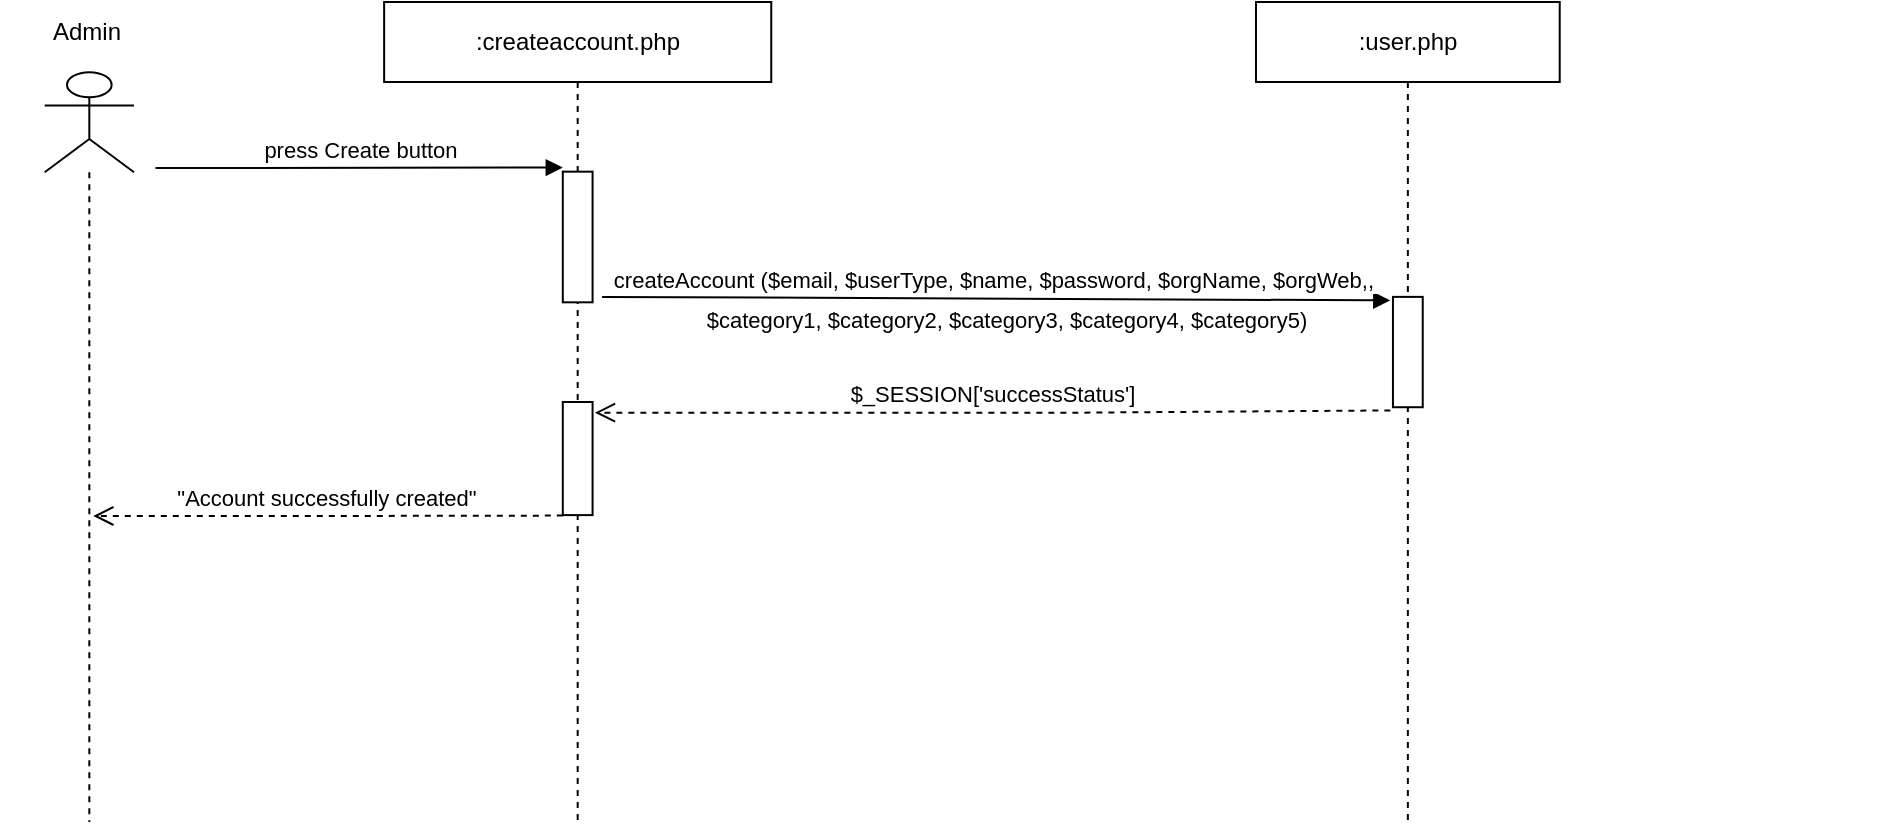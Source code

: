<mxfile version="21.2.8" type="device">
  <diagram id="p1WFtV5cTaJLbCV86L4F" name="Page-1">
    <mxGraphModel dx="1290" dy="629" grid="1" gridSize="10" guides="1" tooltips="1" connect="1" arrows="1" fold="1" page="1" pageScale="1" pageWidth="1169" pageHeight="827" math="0" shadow="0">
      <root>
        <mxCell id="0" />
        <mxCell id="1" parent="0" />
        <mxCell id="rrxrWV5JKAd1Jxnc8wNa-39" value="" style="group" parent="1" vertex="1" connectable="0">
          <mxGeometry x="132" y="150" width="938" height="410" as="geometry" />
        </mxCell>
        <mxCell id="rrxrWV5JKAd1Jxnc8wNa-6" value=":user.php" style="shape=umlLifeline;perimeter=lifelinePerimeter;whiteSpace=wrap;html=1;container=0;collapsible=0;recursiveResize=0;outlineConnect=0;" parent="rrxrWV5JKAd1Jxnc8wNa-39" vertex="1">
          <mxGeometry x="627.997" width="151.863" height="410" as="geometry" />
        </mxCell>
        <mxCell id="BHGGA8FH1MstIcf6RSHf-37" value="$_SESSION[&#39;successStatus&#39;]" style="html=1;verticalAlign=bottom;endArrow=open;dashed=1;endSize=8;rounded=0;elbow=vertical;entryX=1.079;entryY=0.094;entryDx=0;entryDy=0;entryPerimeter=0;exitX=-0.087;exitY=1.029;exitDx=0;exitDy=0;exitPerimeter=0;" parent="rrxrWV5JKAd1Jxnc8wNa-39" source="rrxrWV5JKAd1Jxnc8wNa-1" target="rrxrWV5JKAd1Jxnc8wNa-36" edge="1">
          <mxGeometry x="0.004" relative="1" as="geometry">
            <mxPoint x="547.253" y="205" as="sourcePoint" />
            <mxPoint x="305.757" y="205.72" as="targetPoint" />
            <mxPoint as="offset" />
            <Array as="points">
              <mxPoint x="537.489" y="205.352" />
            </Array>
          </mxGeometry>
        </mxCell>
        <mxCell id="rrxrWV5JKAd1Jxnc8wNa-1" value="" style="html=1;points=[];perimeter=orthogonalPerimeter;container=0;" parent="rrxrWV5JKAd1Jxnc8wNa-39" vertex="1">
          <mxGeometry x="696.48" y="147.44" width="14.889" height="55.172" as="geometry" />
        </mxCell>
        <mxCell id="BHGGA8FH1MstIcf6RSHf-21" value="press Create button" style="html=1;verticalAlign=bottom;endArrow=block;rounded=0;elbow=vertical;entryX=-0.1;entryY=0.007;entryDx=0;entryDy=0;entryPerimeter=0;" parent="rrxrWV5JKAd1Jxnc8wNa-39" edge="1">
          <mxGeometry width="80" relative="1" as="geometry">
            <mxPoint x="77.735" y="83" as="sourcePoint" />
            <mxPoint x="281.4" y="82.762" as="targetPoint" />
            <mxPoint as="offset" />
          </mxGeometry>
        </mxCell>
        <mxCell id="rrxrWV5JKAd1Jxnc8wNa-28" value="" style="group" parent="rrxrWV5JKAd1Jxnc8wNa-39" vertex="1" connectable="0">
          <mxGeometry width="89.333" height="410" as="geometry" />
        </mxCell>
        <mxCell id="mJ_MDuSwQOCXob1QKFZ1-4" value="" style="shape=umlLifeline;participant=umlActor;perimeter=lifelinePerimeter;whiteSpace=wrap;html=1;container=0;collapsible=0;recursiveResize=0;verticalAlign=top;spacingTop=36;outlineConnect=0;fontFamily=Helvetica;fontSize=12;fontColor=default;align=center;strokeColor=default;fillColor=default;size=50;" parent="rrxrWV5JKAd1Jxnc8wNa-28" vertex="1">
          <mxGeometry x="22.333" y="35.143" width="44.666" height="374.857" as="geometry" />
        </mxCell>
        <mxCell id="BHGGA8FH1MstIcf6RSHf-15" value="Admin" style="text;html=1;align=center;verticalAlign=middle;resizable=0;points=[];autosize=1;strokeColor=none;fillColor=none;container=0;movable=0;rotatable=0;deletable=0;editable=0;connectable=0;" parent="rrxrWV5JKAd1Jxnc8wNa-28" vertex="1">
          <mxGeometry x="13.1" width="60" height="30" as="geometry" />
        </mxCell>
        <mxCell id="rrxrWV5JKAd1Jxnc8wNa-30" value="" style="group" parent="rrxrWV5JKAd1Jxnc8wNa-39" vertex="1" connectable="0">
          <mxGeometry x="192.067" width="193.56" height="410" as="geometry" />
        </mxCell>
        <mxCell id="OlgEAX7LOhgStRy0H8mc-7" value=":createaccount.php" style="shape=umlLifeline;perimeter=lifelinePerimeter;whiteSpace=wrap;html=1;container=0;collapsible=0;recursiveResize=0;outlineConnect=0;" parent="rrxrWV5JKAd1Jxnc8wNa-30" vertex="1">
          <mxGeometry width="193.56" height="410.0" as="geometry" />
        </mxCell>
        <mxCell id="rrxrWV5JKAd1Jxnc8wNa-29" value="" style="group" parent="rrxrWV5JKAd1Jxnc8wNa-30" vertex="1" connectable="0">
          <mxGeometry x="89.335" y="84.828" width="83.38" height="65.331" as="geometry" />
        </mxCell>
        <mxCell id="rrxrWV5JKAd1Jxnc8wNa-26" value="" style="html=1;points=[];perimeter=orthogonalPerimeter;container=0;" parent="rrxrWV5JKAd1Jxnc8wNa-29" vertex="1">
          <mxGeometry width="14.889" height="65.331" as="geometry" />
        </mxCell>
        <mxCell id="rrxrWV5JKAd1Jxnc8wNa-36" value="" style="html=1;points=[];perimeter=orthogonalPerimeter;container=0;" parent="rrxrWV5JKAd1Jxnc8wNa-30" vertex="1">
          <mxGeometry x="89.335" y="199.998" width="14.889" height="56.552" as="geometry" />
        </mxCell>
        <mxCell id="rrxrWV5JKAd1Jxnc8wNa-38" value="&quot;Account successfully created&quot;" style="html=1;verticalAlign=bottom;endArrow=open;dashed=1;endSize=8;rounded=0;elbow=vertical;" parent="rrxrWV5JKAd1Jxnc8wNa-30" edge="1">
          <mxGeometry x="0.004" relative="1" as="geometry">
            <mxPoint x="89.335" y="256.72" as="sourcePoint" />
            <mxPoint x="-145.426" y="257" as="targetPoint" />
            <mxPoint as="offset" />
            <Array as="points">
              <mxPoint x="69.979" y="256.909" />
            </Array>
          </mxGeometry>
        </mxCell>
        <mxCell id="rrxrWV5JKAd1Jxnc8wNa-41" value="" style="group" parent="rrxrWV5JKAd1Jxnc8wNa-39" vertex="1" connectable="0">
          <mxGeometry x="285.028" y="147.44" width="377.97" height="26.279" as="geometry" />
        </mxCell>
        <mxCell id="rrxrWV5JKAd1Jxnc8wNa-3" value="createAccount ($email, $userType, $name, $password, $orgName, $orgWeb,,&amp;nbsp;" style="html=1;verticalAlign=bottom;endArrow=block;rounded=0;exitX=0.86;exitY=0.995;exitDx=0;exitDy=0;exitPerimeter=0;entryX=-0.089;entryY=0.032;entryDx=0;entryDy=0;entryPerimeter=0;" parent="rrxrWV5JKAd1Jxnc8wNa-41" target="rrxrWV5JKAd1Jxnc8wNa-1" edge="1">
          <mxGeometry width="80" relative="1" as="geometry">
            <mxPoint x="16.036" as="sourcePoint" />
            <mxPoint x="275.997" y="0.502" as="targetPoint" />
          </mxGeometry>
        </mxCell>
        <mxCell id="rrxrWV5JKAd1Jxnc8wNa-40" value="&lt;font style=&quot;font-size: 11px;&quot;&gt;$category1, $category2, $category3, $category4, $category5)&lt;/font&gt;" style="text;html=1;align=center;verticalAlign=middle;resizable=0;points=[];autosize=1;strokeColor=none;fillColor=none;" parent="rrxrWV5JKAd1Jxnc8wNa-41" vertex="1">
          <mxGeometry x="57.97" y="-3.721" width="320" height="30" as="geometry" />
        </mxCell>
      </root>
    </mxGraphModel>
  </diagram>
</mxfile>
